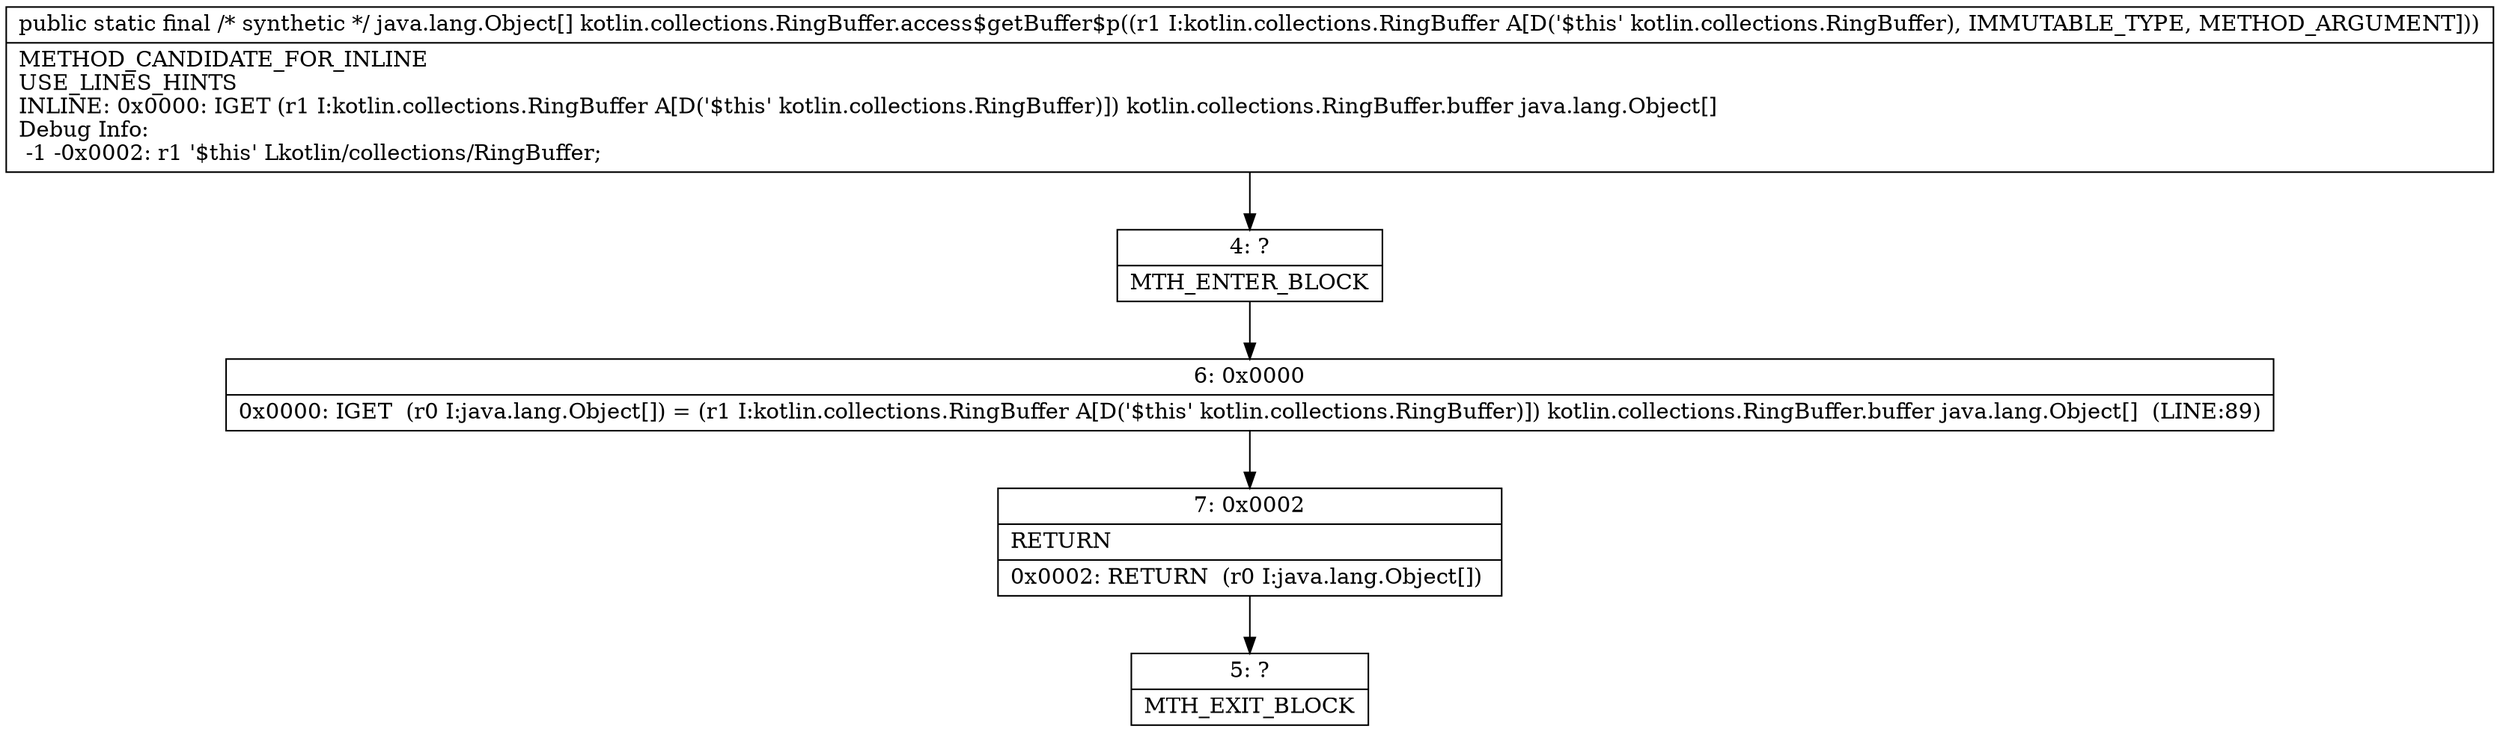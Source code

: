 digraph "CFG forkotlin.collections.RingBuffer.access$getBuffer$p(Lkotlin\/collections\/RingBuffer;)[Ljava\/lang\/Object;" {
Node_4 [shape=record,label="{4\:\ ?|MTH_ENTER_BLOCK\l}"];
Node_6 [shape=record,label="{6\:\ 0x0000|0x0000: IGET  (r0 I:java.lang.Object[]) = (r1 I:kotlin.collections.RingBuffer A[D('$this' kotlin.collections.RingBuffer)]) kotlin.collections.RingBuffer.buffer java.lang.Object[]  (LINE:89)\l}"];
Node_7 [shape=record,label="{7\:\ 0x0002|RETURN\l|0x0002: RETURN  (r0 I:java.lang.Object[]) \l}"];
Node_5 [shape=record,label="{5\:\ ?|MTH_EXIT_BLOCK\l}"];
MethodNode[shape=record,label="{public static final \/* synthetic *\/ java.lang.Object[] kotlin.collections.RingBuffer.access$getBuffer$p((r1 I:kotlin.collections.RingBuffer A[D('$this' kotlin.collections.RingBuffer), IMMUTABLE_TYPE, METHOD_ARGUMENT]))  | METHOD_CANDIDATE_FOR_INLINE\lUSE_LINES_HINTS\lINLINE: 0x0000: IGET  (r1 I:kotlin.collections.RingBuffer A[D('$this' kotlin.collections.RingBuffer)]) kotlin.collections.RingBuffer.buffer java.lang.Object[]\lDebug Info:\l  \-1 \-0x0002: r1 '$this' Lkotlin\/collections\/RingBuffer;\l}"];
MethodNode -> Node_4;Node_4 -> Node_6;
Node_6 -> Node_7;
Node_7 -> Node_5;
}

